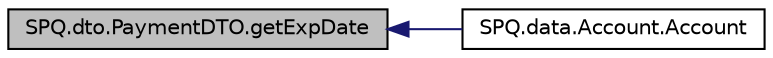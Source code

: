 digraph "SPQ.dto.PaymentDTO.getExpDate"
{
  edge [fontname="Helvetica",fontsize="10",labelfontname="Helvetica",labelfontsize="10"];
  node [fontname="Helvetica",fontsize="10",shape=record];
  rankdir="LR";
  Node38 [label="SPQ.dto.PaymentDTO.getExpDate",height=0.2,width=0.4,color="black", fillcolor="grey75", style="filled", fontcolor="black"];
  Node38 -> Node39 [dir="back",color="midnightblue",fontsize="10",style="solid",fontname="Helvetica"];
  Node39 [label="SPQ.data.Account.Account",height=0.2,width=0.4,color="black", fillcolor="white", style="filled",URL="$class_s_p_q_1_1data_1_1_account.html#a0d4661bfe533c8e38fc996747f3a4952"];
}
